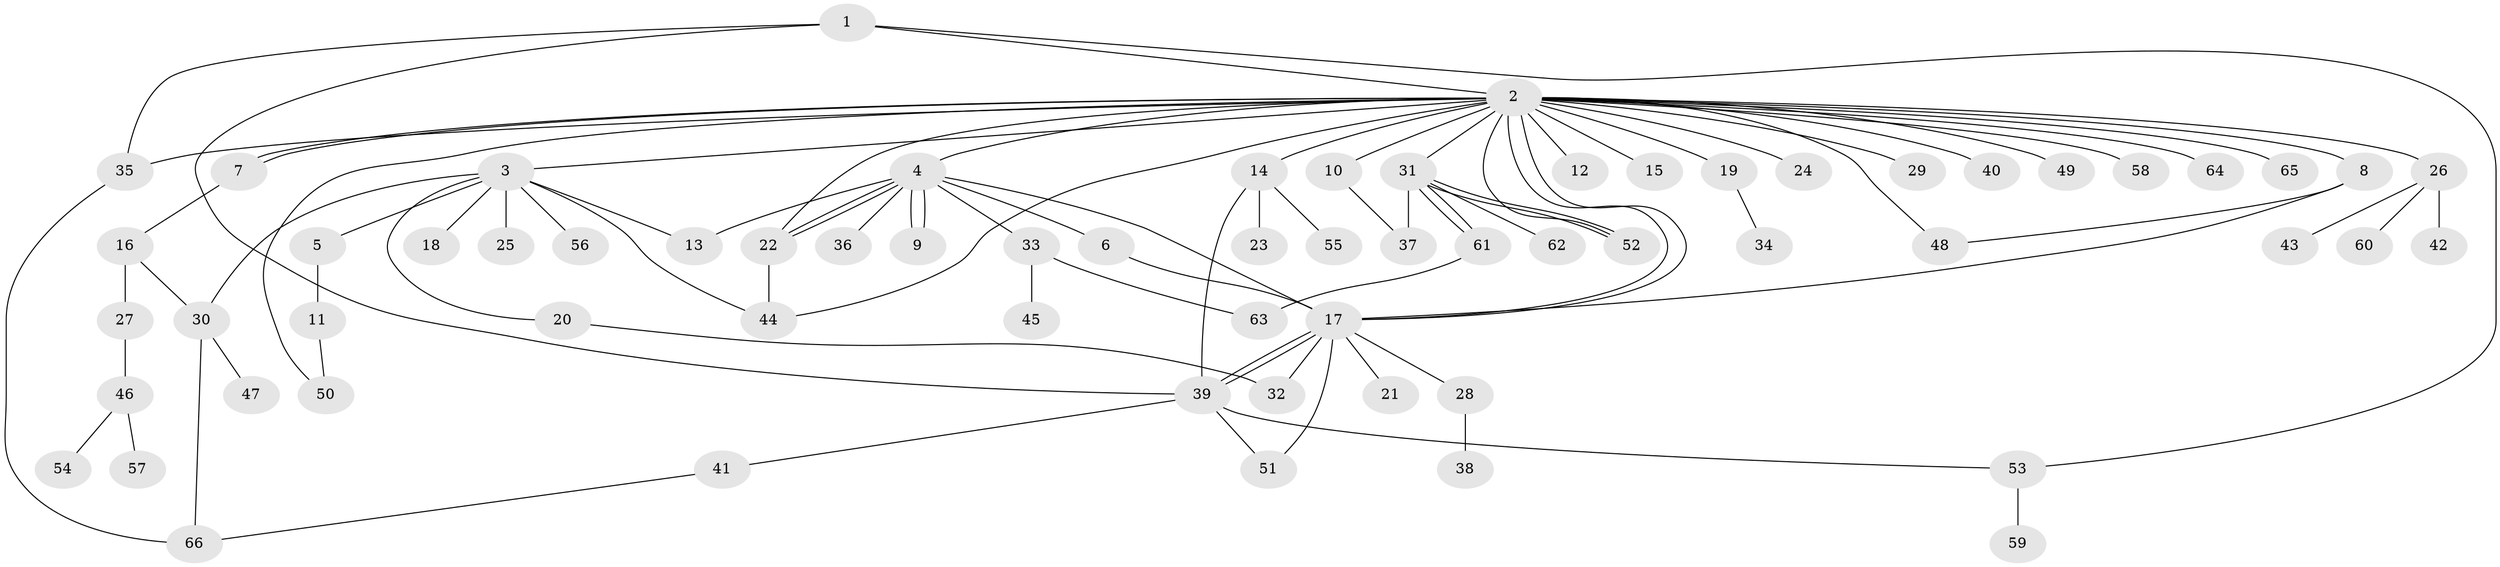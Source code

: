 // coarse degree distribution, {4: 0.0851063829787234, 25: 0.02127659574468085, 9: 0.0425531914893617, 8: 0.02127659574468085, 2: 0.23404255319148937, 3: 0.1276595744680851, 1: 0.44680851063829785, 6: 0.02127659574468085}
// Generated by graph-tools (version 1.1) at 2025/23/03/03/25 07:23:48]
// undirected, 66 vertices, 93 edges
graph export_dot {
graph [start="1"]
  node [color=gray90,style=filled];
  1;
  2;
  3;
  4;
  5;
  6;
  7;
  8;
  9;
  10;
  11;
  12;
  13;
  14;
  15;
  16;
  17;
  18;
  19;
  20;
  21;
  22;
  23;
  24;
  25;
  26;
  27;
  28;
  29;
  30;
  31;
  32;
  33;
  34;
  35;
  36;
  37;
  38;
  39;
  40;
  41;
  42;
  43;
  44;
  45;
  46;
  47;
  48;
  49;
  50;
  51;
  52;
  53;
  54;
  55;
  56;
  57;
  58;
  59;
  60;
  61;
  62;
  63;
  64;
  65;
  66;
  1 -- 2;
  1 -- 35;
  1 -- 39;
  1 -- 53;
  2 -- 3;
  2 -- 4;
  2 -- 7;
  2 -- 7;
  2 -- 8;
  2 -- 10;
  2 -- 12;
  2 -- 14;
  2 -- 15;
  2 -- 17;
  2 -- 17;
  2 -- 19;
  2 -- 22;
  2 -- 24;
  2 -- 26;
  2 -- 29;
  2 -- 31;
  2 -- 35;
  2 -- 40;
  2 -- 44;
  2 -- 48;
  2 -- 49;
  2 -- 50;
  2 -- 52;
  2 -- 58;
  2 -- 64;
  2 -- 65;
  3 -- 5;
  3 -- 13;
  3 -- 18;
  3 -- 20;
  3 -- 25;
  3 -- 30;
  3 -- 44;
  3 -- 56;
  4 -- 6;
  4 -- 9;
  4 -- 9;
  4 -- 13;
  4 -- 17;
  4 -- 22;
  4 -- 22;
  4 -- 33;
  4 -- 36;
  5 -- 11;
  6 -- 17;
  7 -- 16;
  8 -- 17;
  8 -- 48;
  10 -- 37;
  11 -- 50;
  14 -- 23;
  14 -- 39;
  14 -- 55;
  16 -- 27;
  16 -- 30;
  17 -- 21;
  17 -- 28;
  17 -- 32;
  17 -- 39;
  17 -- 39;
  17 -- 51;
  19 -- 34;
  20 -- 32;
  22 -- 44;
  26 -- 42;
  26 -- 43;
  26 -- 60;
  27 -- 46;
  28 -- 38;
  30 -- 47;
  30 -- 66;
  31 -- 37;
  31 -- 52;
  31 -- 52;
  31 -- 61;
  31 -- 61;
  31 -- 62;
  33 -- 45;
  33 -- 63;
  35 -- 66;
  39 -- 41;
  39 -- 51;
  39 -- 53;
  41 -- 66;
  46 -- 54;
  46 -- 57;
  53 -- 59;
  61 -- 63;
}
